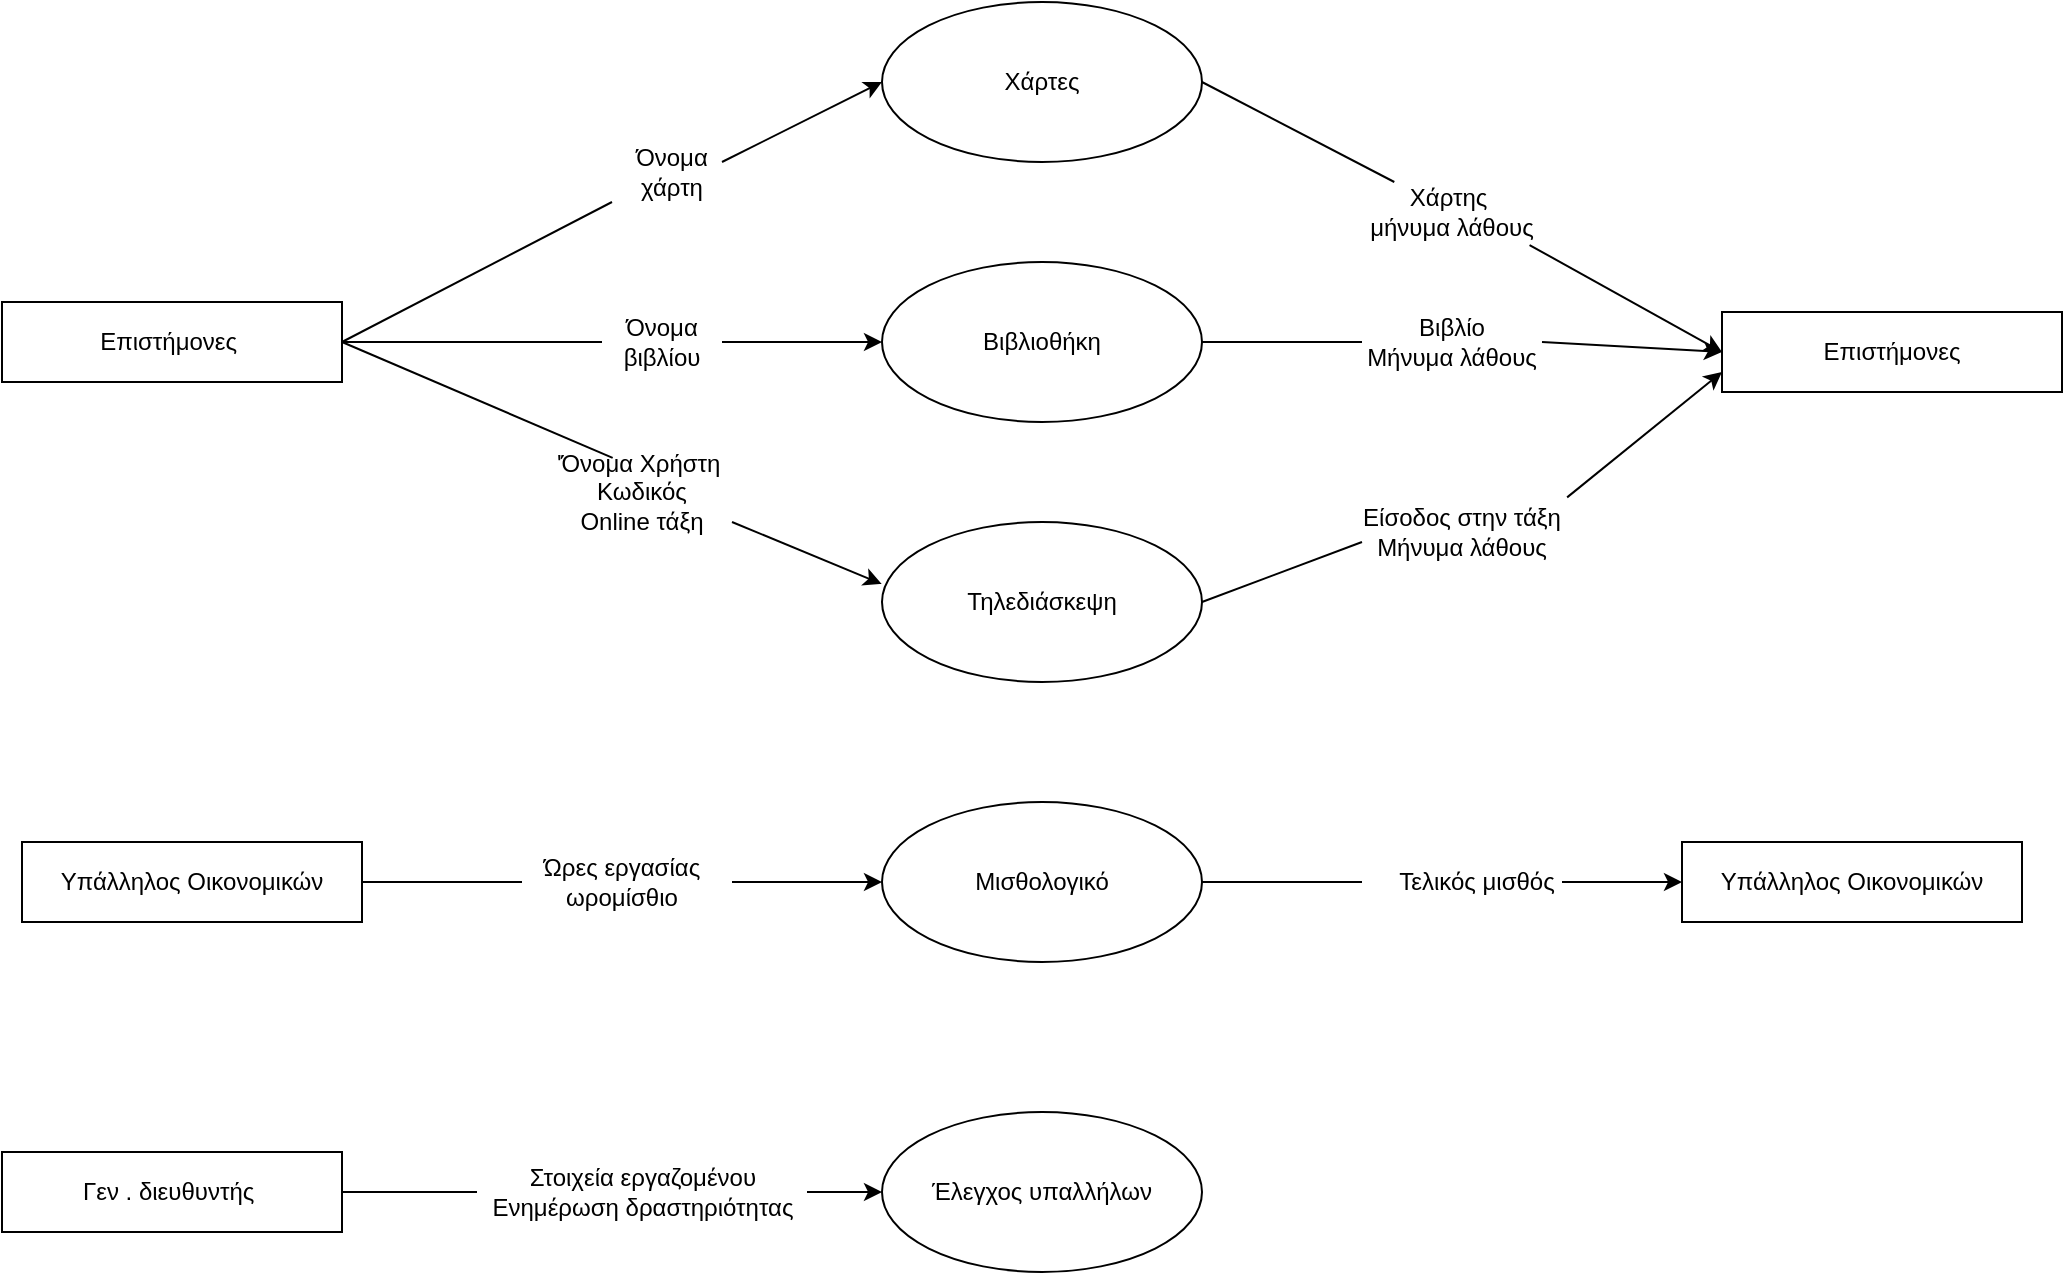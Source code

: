 <mxfile version="21.3.2" type="github">
  <diagram name="Σελίδα-1" id="d722_HOSetGY8IbsiXK8">
    <mxGraphModel dx="1354" dy="637" grid="1" gridSize="10" guides="1" tooltips="1" connect="1" arrows="1" fold="1" page="1" pageScale="1" pageWidth="3300" pageHeight="4681" math="0" shadow="0">
      <root>
        <mxCell id="0" />
        <mxCell id="1" parent="0" />
        <mxCell id="W4YdzC6T8s4nz27xlf9W-1" value="Επιστήμονες&amp;nbsp;" style="rounded=0;whiteSpace=wrap;html=1;" vertex="1" parent="1">
          <mxGeometry x="880" y="790" width="170" height="40" as="geometry" />
        </mxCell>
        <mxCell id="W4YdzC6T8s4nz27xlf9W-3" value="Χάρτες" style="ellipse;whiteSpace=wrap;html=1;align=center;" vertex="1" parent="1">
          <mxGeometry x="1320" y="640" width="160" height="80" as="geometry" />
        </mxCell>
        <mxCell id="W4YdzC6T8s4nz27xlf9W-4" value="" style="endArrow=none;html=1;rounded=0;exitX=1;exitY=0.5;exitDx=0;exitDy=0;entryX=0;entryY=1;entryDx=0;entryDy=0;" edge="1" parent="1" source="W4YdzC6T8s4nz27xlf9W-1" target="W4YdzC6T8s4nz27xlf9W-5">
          <mxGeometry width="50" height="50" relative="1" as="geometry">
            <mxPoint x="1080" y="710" as="sourcePoint" />
            <mxPoint x="1120" y="680" as="targetPoint" />
          </mxGeometry>
        </mxCell>
        <mxCell id="W4YdzC6T8s4nz27xlf9W-5" value="Όνομα χάρτη" style="text;html=1;strokeColor=none;fillColor=none;align=center;verticalAlign=middle;whiteSpace=wrap;rounded=0;" vertex="1" parent="1">
          <mxGeometry x="1185" y="710" width="60" height="30" as="geometry" />
        </mxCell>
        <mxCell id="W4YdzC6T8s4nz27xlf9W-6" value="" style="endArrow=classic;html=1;rounded=0;entryX=0;entryY=0.5;entryDx=0;entryDy=0;" edge="1" parent="1" target="W4YdzC6T8s4nz27xlf9W-3">
          <mxGeometry width="50" height="50" relative="1" as="geometry">
            <mxPoint x="1240" y="720" as="sourcePoint" />
            <mxPoint x="1260" y="640" as="targetPoint" />
          </mxGeometry>
        </mxCell>
        <mxCell id="W4YdzC6T8s4nz27xlf9W-7" value="Βιβλιοθήκη" style="ellipse;whiteSpace=wrap;html=1;align=center;" vertex="1" parent="1">
          <mxGeometry x="1320" y="770" width="160" height="80" as="geometry" />
        </mxCell>
        <mxCell id="W4YdzC6T8s4nz27xlf9W-8" value="" style="endArrow=none;html=1;rounded=0;exitX=1;exitY=0.5;exitDx=0;exitDy=0;entryX=0;entryY=0.5;entryDx=0;entryDy=0;" edge="1" parent="1" source="W4YdzC6T8s4nz27xlf9W-1" target="W4YdzC6T8s4nz27xlf9W-10">
          <mxGeometry width="50" height="50" relative="1" as="geometry">
            <mxPoint x="1030" y="700" as="sourcePoint" />
            <mxPoint x="1160" y="750" as="targetPoint" />
          </mxGeometry>
        </mxCell>
        <mxCell id="W4YdzC6T8s4nz27xlf9W-10" value="Όνομα βιβλίου" style="text;html=1;strokeColor=none;fillColor=none;align=center;verticalAlign=middle;whiteSpace=wrap;rounded=0;" vertex="1" parent="1">
          <mxGeometry x="1180" y="795" width="60" height="30" as="geometry" />
        </mxCell>
        <mxCell id="W4YdzC6T8s4nz27xlf9W-11" value="" style="endArrow=classic;html=1;rounded=0;exitX=1;exitY=0.5;exitDx=0;exitDy=0;entryX=0;entryY=0.5;entryDx=0;entryDy=0;" edge="1" parent="1" source="W4YdzC6T8s4nz27xlf9W-10" target="W4YdzC6T8s4nz27xlf9W-7">
          <mxGeometry width="50" height="50" relative="1" as="geometry">
            <mxPoint x="1250" y="800" as="sourcePoint" />
            <mxPoint x="1300" y="750" as="targetPoint" />
          </mxGeometry>
        </mxCell>
        <mxCell id="W4YdzC6T8s4nz27xlf9W-12" value="Τηλεδιάσκεψη" style="ellipse;whiteSpace=wrap;html=1;align=center;" vertex="1" parent="1">
          <mxGeometry x="1320" y="900" width="160" height="80" as="geometry" />
        </mxCell>
        <mxCell id="W4YdzC6T8s4nz27xlf9W-13" value="" style="endArrow=none;html=1;rounded=0;exitX=1;exitY=0.5;exitDx=0;exitDy=0;entryX=0.337;entryY=-0.068;entryDx=0;entryDy=0;entryPerimeter=0;" edge="1" parent="1" source="W4YdzC6T8s4nz27xlf9W-1" target="W4YdzC6T8s4nz27xlf9W-14">
          <mxGeometry width="50" height="50" relative="1" as="geometry">
            <mxPoint x="1110" y="880" as="sourcePoint" />
            <mxPoint x="1160" y="830" as="targetPoint" />
          </mxGeometry>
        </mxCell>
        <mxCell id="W4YdzC6T8s4nz27xlf9W-14" value="&#39;Όνομα Χρήστη&amp;nbsp;&lt;br&gt;Κωδικός&lt;br&gt;Online τάξη" style="text;html=1;strokeColor=none;fillColor=none;align=center;verticalAlign=middle;whiteSpace=wrap;rounded=0;" vertex="1" parent="1">
          <mxGeometry x="1155" y="870" width="90" height="30" as="geometry" />
        </mxCell>
        <mxCell id="W4YdzC6T8s4nz27xlf9W-15" value="" style="endArrow=classic;html=1;rounded=0;entryX=-0.001;entryY=0.387;entryDx=0;entryDy=0;exitX=1;exitY=1;exitDx=0;exitDy=0;entryPerimeter=0;" edge="1" parent="1" source="W4YdzC6T8s4nz27xlf9W-14" target="W4YdzC6T8s4nz27xlf9W-12">
          <mxGeometry width="50" height="50" relative="1" as="geometry">
            <mxPoint x="1230" y="880" as="sourcePoint" />
            <mxPoint x="1300" y="910" as="targetPoint" />
          </mxGeometry>
        </mxCell>
        <mxCell id="W4YdzC6T8s4nz27xlf9W-16" value="Επιστήμονες" style="whiteSpace=wrap;html=1;align=center;" vertex="1" parent="1">
          <mxGeometry x="1740" y="795" width="170" height="40" as="geometry" />
        </mxCell>
        <mxCell id="W4YdzC6T8s4nz27xlf9W-18" value="" style="endArrow=none;html=1;rounded=0;exitX=1;exitY=0.5;exitDx=0;exitDy=0;" edge="1" parent="1" source="W4YdzC6T8s4nz27xlf9W-3" target="W4YdzC6T8s4nz27xlf9W-19">
          <mxGeometry width="50" height="50" relative="1" as="geometry">
            <mxPoint x="1480" y="680" as="sourcePoint" />
            <mxPoint x="1600" y="750" as="targetPoint" />
          </mxGeometry>
        </mxCell>
        <mxCell id="W4YdzC6T8s4nz27xlf9W-19" value="Χάρτης&amp;nbsp;&lt;br&gt;μήνυμα λάθους" style="text;html=1;strokeColor=none;fillColor=none;align=center;verticalAlign=middle;whiteSpace=wrap;rounded=0;" vertex="1" parent="1">
          <mxGeometry x="1560" y="730" width="90" height="30" as="geometry" />
        </mxCell>
        <mxCell id="W4YdzC6T8s4nz27xlf9W-20" value="" style="endArrow=classic;html=1;rounded=0;entryX=0;entryY=0.5;entryDx=0;entryDy=0;exitX=0.931;exitY=1.051;exitDx=0;exitDy=0;exitPerimeter=0;" edge="1" parent="1" source="W4YdzC6T8s4nz27xlf9W-19" target="W4YdzC6T8s4nz27xlf9W-16">
          <mxGeometry width="50" height="50" relative="1" as="geometry">
            <mxPoint x="1660" y="840" as="sourcePoint" />
            <mxPoint x="1710" y="790" as="targetPoint" />
          </mxGeometry>
        </mxCell>
        <mxCell id="W4YdzC6T8s4nz27xlf9W-21" value="" style="endArrow=none;html=1;rounded=0;exitX=1;exitY=0.5;exitDx=0;exitDy=0;" edge="1" parent="1" source="W4YdzC6T8s4nz27xlf9W-7">
          <mxGeometry width="50" height="50" relative="1" as="geometry">
            <mxPoint x="1520" y="850" as="sourcePoint" />
            <mxPoint x="1560" y="810" as="targetPoint" />
          </mxGeometry>
        </mxCell>
        <mxCell id="W4YdzC6T8s4nz27xlf9W-22" value="Βιβλίο&lt;br&gt;Μήνυμα λάθους" style="text;html=1;strokeColor=none;fillColor=none;align=center;verticalAlign=middle;whiteSpace=wrap;rounded=0;" vertex="1" parent="1">
          <mxGeometry x="1560" y="795" width="90" height="30" as="geometry" />
        </mxCell>
        <mxCell id="W4YdzC6T8s4nz27xlf9W-23" value="" style="endArrow=classic;html=1;rounded=0;exitX=1;exitY=0.5;exitDx=0;exitDy=0;entryX=0;entryY=0.5;entryDx=0;entryDy=0;" edge="1" parent="1" source="W4YdzC6T8s4nz27xlf9W-22" target="W4YdzC6T8s4nz27xlf9W-16">
          <mxGeometry width="50" height="50" relative="1" as="geometry">
            <mxPoint x="1660" y="900" as="sourcePoint" />
            <mxPoint x="1710" y="850" as="targetPoint" />
          </mxGeometry>
        </mxCell>
        <mxCell id="W4YdzC6T8s4nz27xlf9W-24" value="" style="endArrow=none;html=1;rounded=0;exitX=1;exitY=0.5;exitDx=0;exitDy=0;" edge="1" parent="1" source="W4YdzC6T8s4nz27xlf9W-12">
          <mxGeometry width="50" height="50" relative="1" as="geometry">
            <mxPoint x="1520" y="960" as="sourcePoint" />
            <mxPoint x="1560" y="910" as="targetPoint" />
          </mxGeometry>
        </mxCell>
        <mxCell id="W4YdzC6T8s4nz27xlf9W-25" value="Είσοδος στην τάξη&lt;br&gt;Μήνυμα λάθους" style="text;html=1;strokeColor=none;fillColor=none;align=center;verticalAlign=middle;whiteSpace=wrap;rounded=0;" vertex="1" parent="1">
          <mxGeometry x="1550" y="890" width="120" height="30" as="geometry" />
        </mxCell>
        <mxCell id="W4YdzC6T8s4nz27xlf9W-26" value="" style="endArrow=classic;html=1;rounded=0;entryX=0;entryY=0.75;entryDx=0;entryDy=0;exitX=0.938;exitY=-0.077;exitDx=0;exitDy=0;exitPerimeter=0;" edge="1" parent="1" source="W4YdzC6T8s4nz27xlf9W-25" target="W4YdzC6T8s4nz27xlf9W-16">
          <mxGeometry width="50" height="50" relative="1" as="geometry">
            <mxPoint x="1710" y="920" as="sourcePoint" />
            <mxPoint x="1760" y="870" as="targetPoint" />
          </mxGeometry>
        </mxCell>
        <mxCell id="W4YdzC6T8s4nz27xlf9W-27" value="Υπάλληλος Οικονομικών" style="whiteSpace=wrap;html=1;align=center;" vertex="1" parent="1">
          <mxGeometry x="890" y="1060" width="170" height="40" as="geometry" />
        </mxCell>
        <mxCell id="W4YdzC6T8s4nz27xlf9W-28" value="Μισθολογικό" style="ellipse;whiteSpace=wrap;html=1;align=center;" vertex="1" parent="1">
          <mxGeometry x="1320" y="1040" width="160" height="80" as="geometry" />
        </mxCell>
        <mxCell id="W4YdzC6T8s4nz27xlf9W-29" value="" style="endArrow=none;html=1;rounded=0;exitX=1;exitY=0.5;exitDx=0;exitDy=0;" edge="1" parent="1" source="W4YdzC6T8s4nz27xlf9W-27">
          <mxGeometry width="50" height="50" relative="1" as="geometry">
            <mxPoint x="1100" y="1100" as="sourcePoint" />
            <mxPoint x="1140" y="1080" as="targetPoint" />
          </mxGeometry>
        </mxCell>
        <mxCell id="W4YdzC6T8s4nz27xlf9W-30" value="Ώρες εργασίας&lt;br&gt;ωρομίσθιο" style="text;html=1;strokeColor=none;fillColor=none;align=center;verticalAlign=middle;whiteSpace=wrap;rounded=0;" vertex="1" parent="1">
          <mxGeometry x="1135" y="1065" width="110" height="30" as="geometry" />
        </mxCell>
        <mxCell id="W4YdzC6T8s4nz27xlf9W-31" value="" style="endArrow=classic;html=1;rounded=0;exitX=1;exitY=0.5;exitDx=0;exitDy=0;entryX=0;entryY=0.5;entryDx=0;entryDy=0;" edge="1" parent="1" source="W4YdzC6T8s4nz27xlf9W-30" target="W4YdzC6T8s4nz27xlf9W-28">
          <mxGeometry width="50" height="50" relative="1" as="geometry">
            <mxPoint x="1290" y="1160" as="sourcePoint" />
            <mxPoint x="1340" y="1110" as="targetPoint" />
          </mxGeometry>
        </mxCell>
        <mxCell id="W4YdzC6T8s4nz27xlf9W-32" value="Υπάλληλος Οικονομικών" style="whiteSpace=wrap;html=1;align=center;" vertex="1" parent="1">
          <mxGeometry x="1720" y="1060" width="170" height="40" as="geometry" />
        </mxCell>
        <mxCell id="W4YdzC6T8s4nz27xlf9W-34" value="" style="endArrow=none;html=1;rounded=0;exitX=1;exitY=0.5;exitDx=0;exitDy=0;" edge="1" parent="1" source="W4YdzC6T8s4nz27xlf9W-28">
          <mxGeometry width="50" height="50" relative="1" as="geometry">
            <mxPoint x="1520" y="1100" as="sourcePoint" />
            <mxPoint x="1560" y="1080" as="targetPoint" />
          </mxGeometry>
        </mxCell>
        <mxCell id="W4YdzC6T8s4nz27xlf9W-35" value="Τελικός μισθός" style="text;html=1;strokeColor=none;fillColor=none;align=center;verticalAlign=middle;whiteSpace=wrap;rounded=0;" vertex="1" parent="1">
          <mxGeometry x="1575" y="1065" width="85" height="30" as="geometry" />
        </mxCell>
        <mxCell id="W4YdzC6T8s4nz27xlf9W-36" value="" style="endArrow=classic;html=1;rounded=0;entryX=0;entryY=0.5;entryDx=0;entryDy=0;exitX=1;exitY=0.5;exitDx=0;exitDy=0;" edge="1" parent="1" source="W4YdzC6T8s4nz27xlf9W-35" target="W4YdzC6T8s4nz27xlf9W-32">
          <mxGeometry width="50" height="50" relative="1" as="geometry">
            <mxPoint x="1640" y="1150" as="sourcePoint" />
            <mxPoint x="1690" y="1100" as="targetPoint" />
          </mxGeometry>
        </mxCell>
        <mxCell id="W4YdzC6T8s4nz27xlf9W-37" value="Γεν . διευθυντής&amp;nbsp;" style="whiteSpace=wrap;html=1;align=center;" vertex="1" parent="1">
          <mxGeometry x="880" y="1215" width="170" height="40" as="geometry" />
        </mxCell>
        <mxCell id="W4YdzC6T8s4nz27xlf9W-38" value="" style="endArrow=none;html=1;rounded=0;exitX=1;exitY=0.5;exitDx=0;exitDy=0;entryX=0;entryY=0.5;entryDx=0;entryDy=0;" edge="1" parent="1" source="W4YdzC6T8s4nz27xlf9W-37" target="W4YdzC6T8s4nz27xlf9W-39">
          <mxGeometry width="50" height="50" relative="1" as="geometry">
            <mxPoint x="1080" y="1270" as="sourcePoint" />
            <mxPoint x="1110" y="1260" as="targetPoint" />
          </mxGeometry>
        </mxCell>
        <mxCell id="W4YdzC6T8s4nz27xlf9W-39" value="Στοιχεία εργαζομένου&lt;br&gt;Ενημέρωση δραστηριότητας" style="text;html=1;strokeColor=none;fillColor=none;align=center;verticalAlign=middle;whiteSpace=wrap;rounded=0;" vertex="1" parent="1">
          <mxGeometry x="1117.5" y="1220" width="165" height="30" as="geometry" />
        </mxCell>
        <mxCell id="W4YdzC6T8s4nz27xlf9W-40" value="Έλεγχος υπαλλήλων" style="ellipse;whiteSpace=wrap;html=1;align=center;" vertex="1" parent="1">
          <mxGeometry x="1320" y="1195" width="160" height="80" as="geometry" />
        </mxCell>
        <mxCell id="W4YdzC6T8s4nz27xlf9W-41" value="" style="endArrow=classic;html=1;rounded=0;entryX=0;entryY=0.5;entryDx=0;entryDy=0;exitX=1;exitY=0.5;exitDx=0;exitDy=0;" edge="1" parent="1" source="W4YdzC6T8s4nz27xlf9W-39" target="W4YdzC6T8s4nz27xlf9W-40">
          <mxGeometry width="50" height="50" relative="1" as="geometry">
            <mxPoint x="1190" y="1360" as="sourcePoint" />
            <mxPoint x="1240" y="1310" as="targetPoint" />
          </mxGeometry>
        </mxCell>
      </root>
    </mxGraphModel>
  </diagram>
</mxfile>
